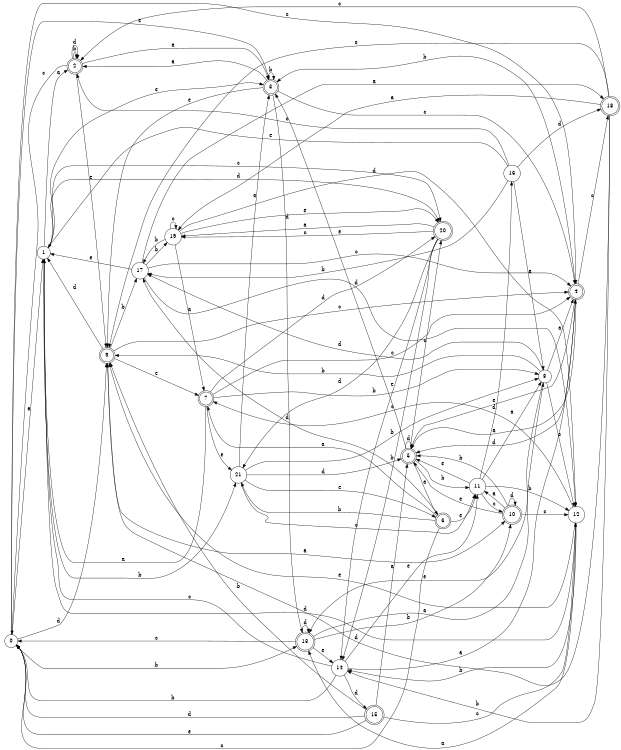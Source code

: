 digraph n18_3 {
__start0 [label="" shape="none"];

rankdir=LR;
size="8,5";

s0 [style="filled", color="black", fillcolor="white" shape="circle", label="0"];
s1 [style="filled", color="black", fillcolor="white" shape="circle", label="1"];
s2 [style="rounded,filled", color="black", fillcolor="white" shape="doublecircle", label="2"];
s3 [style="rounded,filled", color="black", fillcolor="white" shape="doublecircle", label="3"];
s4 [style="rounded,filled", color="black", fillcolor="white" shape="doublecircle", label="4"];
s5 [style="rounded,filled", color="black", fillcolor="white" shape="doublecircle", label="5"];
s6 [style="rounded,filled", color="black", fillcolor="white" shape="doublecircle", label="6"];
s7 [style="rounded,filled", color="black", fillcolor="white" shape="doublecircle", label="7"];
s8 [style="filled", color="black", fillcolor="white" shape="circle", label="8"];
s9 [style="rounded,filled", color="black", fillcolor="white" shape="doublecircle", label="9"];
s10 [style="rounded,filled", color="black", fillcolor="white" shape="doublecircle", label="10"];
s11 [style="filled", color="black", fillcolor="white" shape="circle", label="11"];
s12 [style="filled", color="black", fillcolor="white" shape="circle", label="12"];
s13 [style="rounded,filled", color="black", fillcolor="white" shape="doublecircle", label="13"];
s14 [style="filled", color="black", fillcolor="white" shape="circle", label="14"];
s15 [style="rounded,filled", color="black", fillcolor="white" shape="doublecircle", label="15"];
s16 [style="filled", color="black", fillcolor="white" shape="circle", label="16"];
s17 [style="filled", color="black", fillcolor="white" shape="circle", label="17"];
s18 [style="rounded,filled", color="black", fillcolor="white" shape="doublecircle", label="18"];
s19 [style="filled", color="black", fillcolor="white" shape="circle", label="19"];
s20 [style="rounded,filled", color="black", fillcolor="white" shape="doublecircle", label="20"];
s21 [style="filled", color="black", fillcolor="white" shape="circle", label="21"];
s0 -> s1 [label="a"];
s0 -> s13 [label="b"];
s0 -> s4 [label="c"];
s0 -> s9 [label="d"];
s0 -> s3 [label="e"];
s1 -> s2 [label="a"];
s1 -> s21 [label="b"];
s1 -> s20 [label="c"];
s1 -> s20 [label="d"];
s1 -> s3 [label="e"];
s2 -> s3 [label="a"];
s2 -> s2 [label="b"];
s2 -> s0 [label="c"];
s2 -> s2 [label="d"];
s2 -> s9 [label="e"];
s3 -> s2 [label="a"];
s3 -> s3 [label="b"];
s3 -> s4 [label="c"];
s3 -> s13 [label="d"];
s3 -> s9 [label="e"];
s4 -> s5 [label="a"];
s4 -> s3 [label="b"];
s4 -> s18 [label="c"];
s4 -> s5 [label="d"];
s4 -> s5 [label="e"];
s5 -> s6 [label="a"];
s5 -> s11 [label="b"];
s5 -> s20 [label="c"];
s5 -> s5 [label="d"];
s5 -> s3 [label="e"];
s6 -> s7 [label="a"];
s6 -> s21 [label="b"];
s6 -> s0 [label="c"];
s6 -> s17 [label="d"];
s6 -> s11 [label="e"];
s7 -> s1 [label="a"];
s7 -> s8 [label="b"];
s7 -> s4 [label="c"];
s7 -> s20 [label="d"];
s7 -> s21 [label="e"];
s8 -> s4 [label="a"];
s8 -> s9 [label="b"];
s8 -> s12 [label="c"];
s8 -> s17 [label="d"];
s8 -> s13 [label="e"];
s9 -> s10 [label="a"];
s9 -> s17 [label="b"];
s9 -> s4 [label="c"];
s9 -> s1 [label="d"];
s9 -> s7 [label="e"];
s10 -> s11 [label="a"];
s10 -> s5 [label="b"];
s10 -> s12 [label="c"];
s10 -> s10 [label="d"];
s10 -> s5 [label="e"];
s11 -> s8 [label="a"];
s11 -> s12 [label="b"];
s11 -> s10 [label="c"];
s11 -> s16 [label="d"];
s11 -> s5 [label="e"];
s12 -> s13 [label="a"];
s12 -> s14 [label="b"];
s12 -> s7 [label="c"];
s12 -> s1 [label="d"];
s12 -> s9 [label="e"];
s13 -> s8 [label="a"];
s13 -> s10 [label="b"];
s13 -> s0 [label="c"];
s13 -> s13 [label="d"];
s13 -> s14 [label="e"];
s14 -> s4 [label="a"];
s14 -> s0 [label="b"];
s14 -> s1 [label="c"];
s14 -> s15 [label="d"];
s14 -> s11 [label="e"];
s15 -> s5 [label="a"];
s15 -> s9 [label="b"];
s15 -> s12 [label="c"];
s15 -> s0 [label="d"];
s15 -> s0 [label="e"];
s16 -> s8 [label="a"];
s16 -> s17 [label="b"];
s16 -> s2 [label="c"];
s16 -> s18 [label="d"];
s16 -> s1 [label="e"];
s17 -> s18 [label="a"];
s17 -> s19 [label="b"];
s17 -> s4 [label="c"];
s17 -> s12 [label="d"];
s17 -> s1 [label="e"];
s18 -> s19 [label="a"];
s18 -> s14 [label="b"];
s18 -> s2 [label="c"];
s18 -> s9 [label="d"];
s18 -> s9 [label="e"];
s19 -> s7 [label="a"];
s19 -> s17 [label="b"];
s19 -> s19 [label="c"];
s19 -> s12 [label="d"];
s19 -> s20 [label="e"];
s20 -> s19 [label="a"];
s20 -> s14 [label="b"];
s20 -> s19 [label="c"];
s20 -> s21 [label="d"];
s20 -> s14 [label="e"];
s21 -> s3 [label="a"];
s21 -> s8 [label="b"];
s21 -> s11 [label="c"];
s21 -> s5 [label="d"];
s21 -> s6 [label="e"];

}